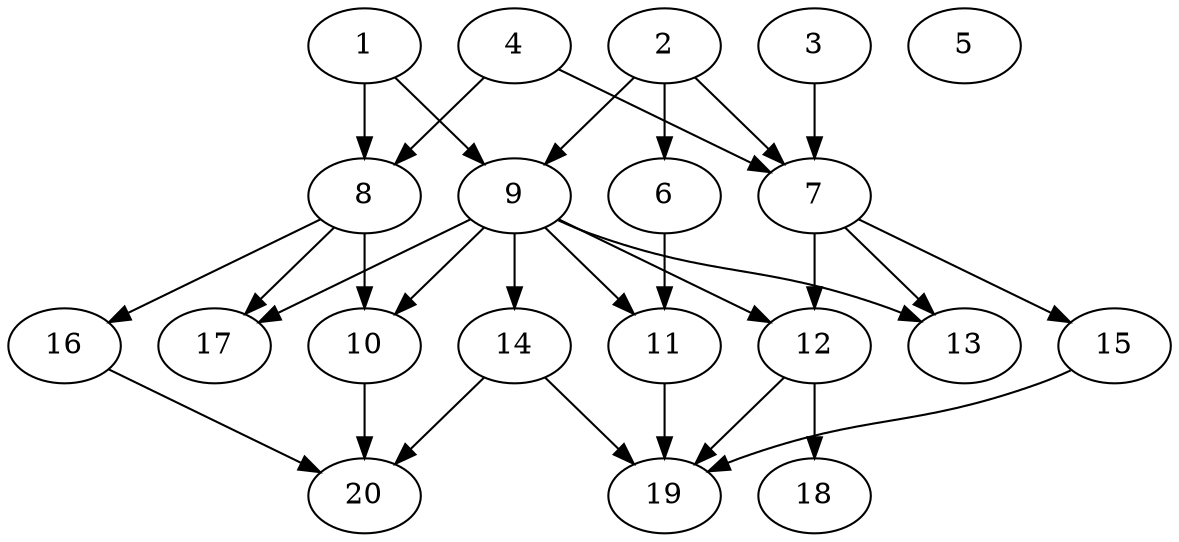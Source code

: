 // DAG automatically generated by daggen at Tue Jul 23 14:23:30 2019
// ./daggen --dot -n 20 --ccr 0.3 --fat 0.6 --regular 0.5 --density 0.6 --mindata 5242880 --maxdata 52428800 
digraph G {
  1 [size="105499307", alpha="0.01", expect_size="31649792"] 
  1 -> 8 [size ="31649792"]
  1 -> 9 [size ="31649792"]
  2 [size="43786240", alpha="0.07", expect_size="13135872"] 
  2 -> 6 [size ="13135872"]
  2 -> 7 [size ="13135872"]
  2 -> 9 [size ="13135872"]
  3 [size="72833707", alpha="0.18", expect_size="21850112"] 
  3 -> 7 [size ="21850112"]
  4 [size="152999253", alpha="0.17", expect_size="45899776"] 
  4 -> 7 [size ="45899776"]
  4 -> 8 [size ="45899776"]
  5 [size="106775893", alpha="0.14", expect_size="32032768"] 
  6 [size="89466880", alpha="0.16", expect_size="26840064"] 
  6 -> 11 [size ="26840064"]
  7 [size="123917653", alpha="0.12", expect_size="37175296"] 
  7 -> 12 [size ="37175296"]
  7 -> 13 [size ="37175296"]
  7 -> 15 [size ="37175296"]
  8 [size="79967573", alpha="0.07", expect_size="23990272"] 
  8 -> 10 [size ="23990272"]
  8 -> 16 [size ="23990272"]
  8 -> 17 [size ="23990272"]
  9 [size="33853440", alpha="0.14", expect_size="10156032"] 
  9 -> 10 [size ="10156032"]
  9 -> 11 [size ="10156032"]
  9 -> 12 [size ="10156032"]
  9 -> 13 [size ="10156032"]
  9 -> 14 [size ="10156032"]
  9 -> 17 [size ="10156032"]
  10 [size="98498560", alpha="0.13", expect_size="29549568"] 
  10 -> 20 [size ="29549568"]
  11 [size="143452160", alpha="0.12", expect_size="43035648"] 
  11 -> 19 [size ="43035648"]
  12 [size="152449707", alpha="0.15", expect_size="45734912"] 
  12 -> 18 [size ="45734912"]
  12 -> 19 [size ="45734912"]
  13 [size="48779947", alpha="0.04", expect_size="14633984"] 
  14 [size="29873493", alpha="0.12", expect_size="8962048"] 
  14 -> 19 [size ="8962048"]
  14 -> 20 [size ="8962048"]
  15 [size="161607680", alpha="0.05", expect_size="48482304"] 
  15 -> 19 [size ="48482304"]
  16 [size="113128107", alpha="0.05", expect_size="33938432"] 
  16 -> 20 [size ="33938432"]
  17 [size="85196800", alpha="0.01", expect_size="25559040"] 
  18 [size="20432213", alpha="0.09", expect_size="6129664"] 
  19 [size="73601707", alpha="0.20", expect_size="22080512"] 
  20 [size="23255040", alpha="0.17", expect_size="6976512"] 
}
